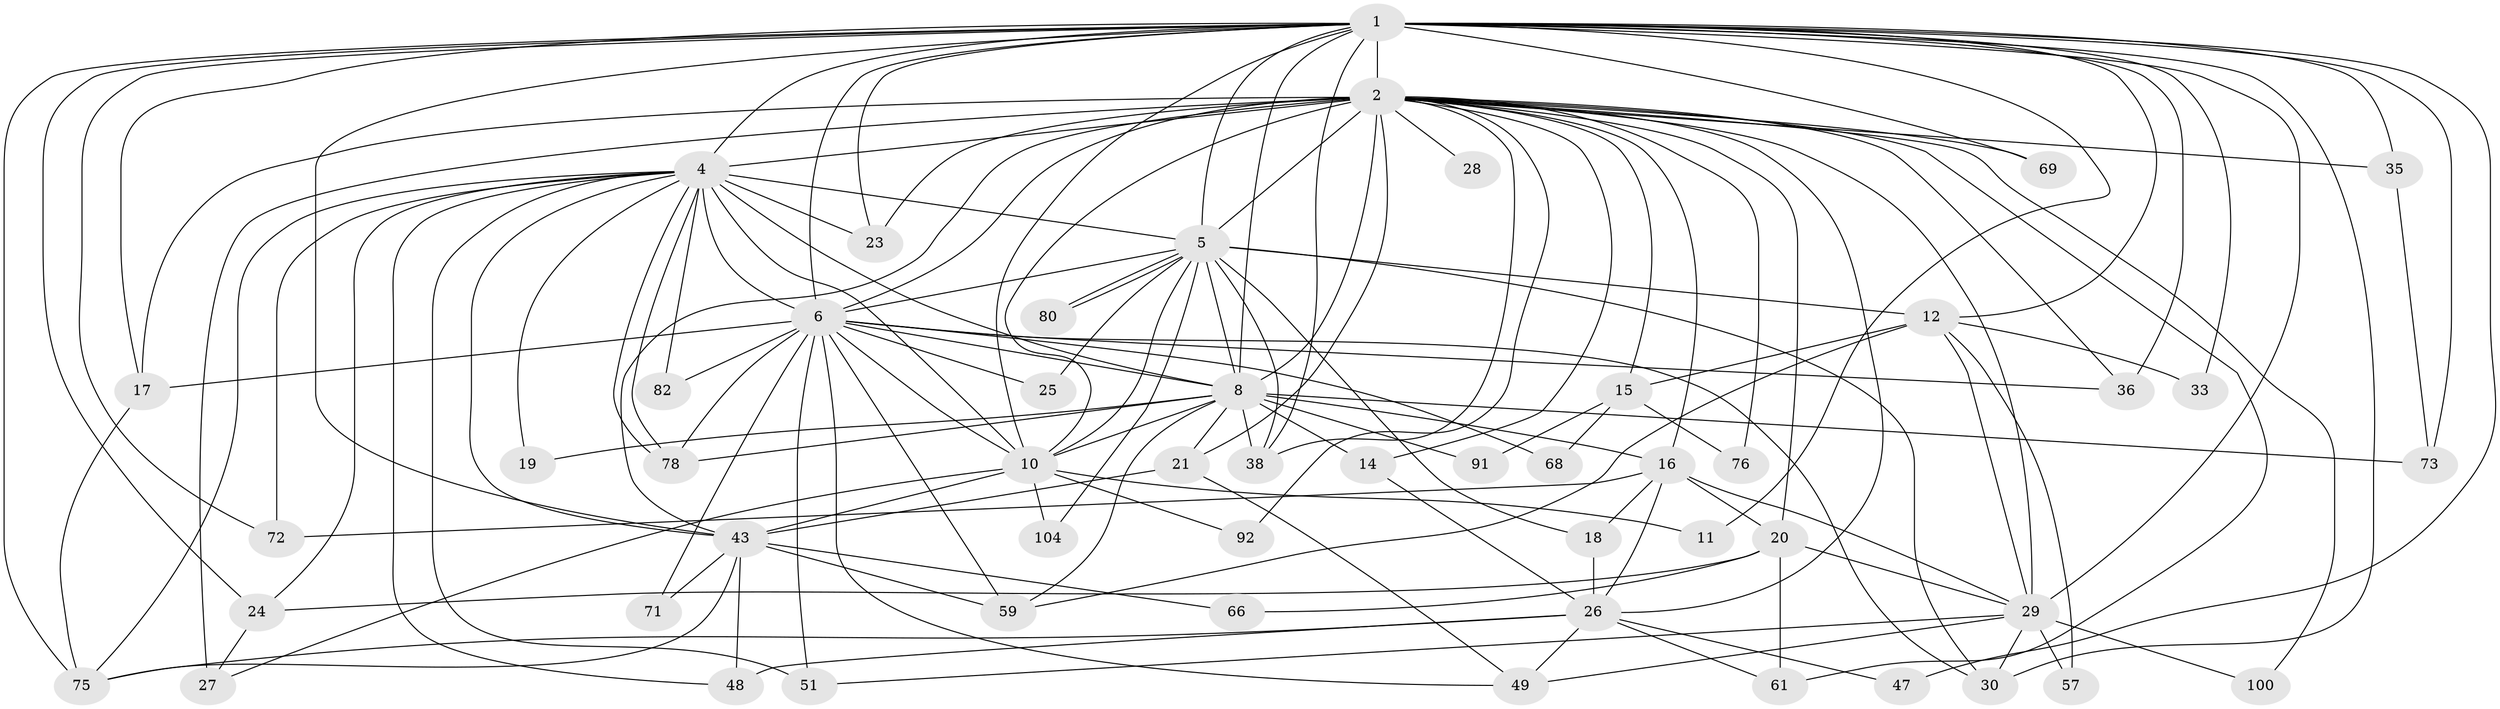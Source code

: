 // original degree distribution, {22: 0.01904761904761905, 19: 0.02857142857142857, 18: 0.009523809523809525, 15: 0.009523809523809525, 20: 0.009523809523809525, 23: 0.009523809523809525, 14: 0.009523809523809525, 3: 0.1619047619047619, 8: 0.0380952380952381, 5: 0.05714285714285714, 4: 0.08571428571428572, 2: 0.5333333333333333, 6: 0.02857142857142857}
// Generated by graph-tools (version 1.1) at 2025/14/03/09/25 04:14:13]
// undirected, 52 vertices, 141 edges
graph export_dot {
graph [start="1"]
  node [color=gray90,style=filled];
  1 [super="+3"];
  2 [super="+60+9+7+13+54"];
  4 [super="+70"];
  5;
  6 [super="+46"];
  8 [super="+22"];
  10;
  11;
  12;
  14;
  15;
  16;
  17;
  18;
  19;
  20 [super="+39"];
  21 [super="+58"];
  23 [super="+89"];
  24;
  25;
  26 [super="+98+64+37"];
  27 [super="+41+31"];
  28;
  29 [super="+34"];
  30 [super="+44"];
  33;
  35;
  36 [super="+42"];
  38 [super="+53"];
  43 [super="+52+96+67+55"];
  47;
  48;
  49 [super="+79"];
  51 [super="+88"];
  57;
  59 [super="+97+74"];
  61;
  66;
  68;
  69;
  71;
  72 [super="+84"];
  73;
  75 [super="+105+86"];
  76;
  78 [super="+95+93"];
  80;
  82;
  91;
  92;
  100;
  104;
  1 -- 2 [weight=9];
  1 -- 4 [weight=2];
  1 -- 5 [weight=2];
  1 -- 6 [weight=3];
  1 -- 8 [weight=2];
  1 -- 10 [weight=2];
  1 -- 17;
  1 -- 23;
  1 -- 30;
  1 -- 33;
  1 -- 35;
  1 -- 36;
  1 -- 47;
  1 -- 69;
  1 -- 72;
  1 -- 43 [weight=2];
  1 -- 29;
  1 -- 38;
  1 -- 73;
  1 -- 11 [weight=2];
  1 -- 12 [weight=2];
  1 -- 75;
  1 -- 24;
  2 -- 4 [weight=3];
  2 -- 5 [weight=4];
  2 -- 6 [weight=3];
  2 -- 8 [weight=4];
  2 -- 10 [weight=3];
  2 -- 14;
  2 -- 15;
  2 -- 27 [weight=2];
  2 -- 28 [weight=2];
  2 -- 35;
  2 -- 76;
  2 -- 16 [weight=2];
  2 -- 26;
  2 -- 17;
  2 -- 20;
  2 -- 21;
  2 -- 23;
  2 -- 92;
  2 -- 29 [weight=4];
  2 -- 100;
  2 -- 43;
  2 -- 61;
  2 -- 36;
  2 -- 69;
  2 -- 38 [weight=2];
  4 -- 5;
  4 -- 6 [weight=2];
  4 -- 8 [weight=2];
  4 -- 10;
  4 -- 19;
  4 -- 24;
  4 -- 43;
  4 -- 48;
  4 -- 51;
  4 -- 78;
  4 -- 78;
  4 -- 82;
  4 -- 75;
  4 -- 72;
  4 -- 23;
  5 -- 6;
  5 -- 8;
  5 -- 10;
  5 -- 12;
  5 -- 18;
  5 -- 25;
  5 -- 38;
  5 -- 80;
  5 -- 80;
  5 -- 104;
  5 -- 30;
  6 -- 8;
  6 -- 10;
  6 -- 25;
  6 -- 30;
  6 -- 36;
  6 -- 59;
  6 -- 68;
  6 -- 71;
  6 -- 82;
  6 -- 78;
  6 -- 17;
  6 -- 51;
  6 -- 49;
  8 -- 10;
  8 -- 14;
  8 -- 16;
  8 -- 19;
  8 -- 21;
  8 -- 59;
  8 -- 73;
  8 -- 91;
  8 -- 78;
  8 -- 38;
  10 -- 11;
  10 -- 27;
  10 -- 92;
  10 -- 104;
  10 -- 43;
  12 -- 15;
  12 -- 33;
  12 -- 57;
  12 -- 59;
  12 -- 29;
  14 -- 26;
  15 -- 68;
  15 -- 76;
  15 -- 91;
  16 -- 18;
  16 -- 20;
  16 -- 26;
  16 -- 29;
  16 -- 72;
  17 -- 75;
  18 -- 26;
  20 -- 24;
  20 -- 61;
  20 -- 66;
  20 -- 29;
  21 -- 49;
  21 -- 43;
  24 -- 27;
  26 -- 75;
  26 -- 61;
  26 -- 48;
  26 -- 47;
  26 -- 49;
  29 -- 100;
  29 -- 49;
  29 -- 51;
  29 -- 57;
  29 -- 30;
  35 -- 73;
  43 -- 71;
  43 -- 59;
  43 -- 66;
  43 -- 48;
  43 -- 75;
}
